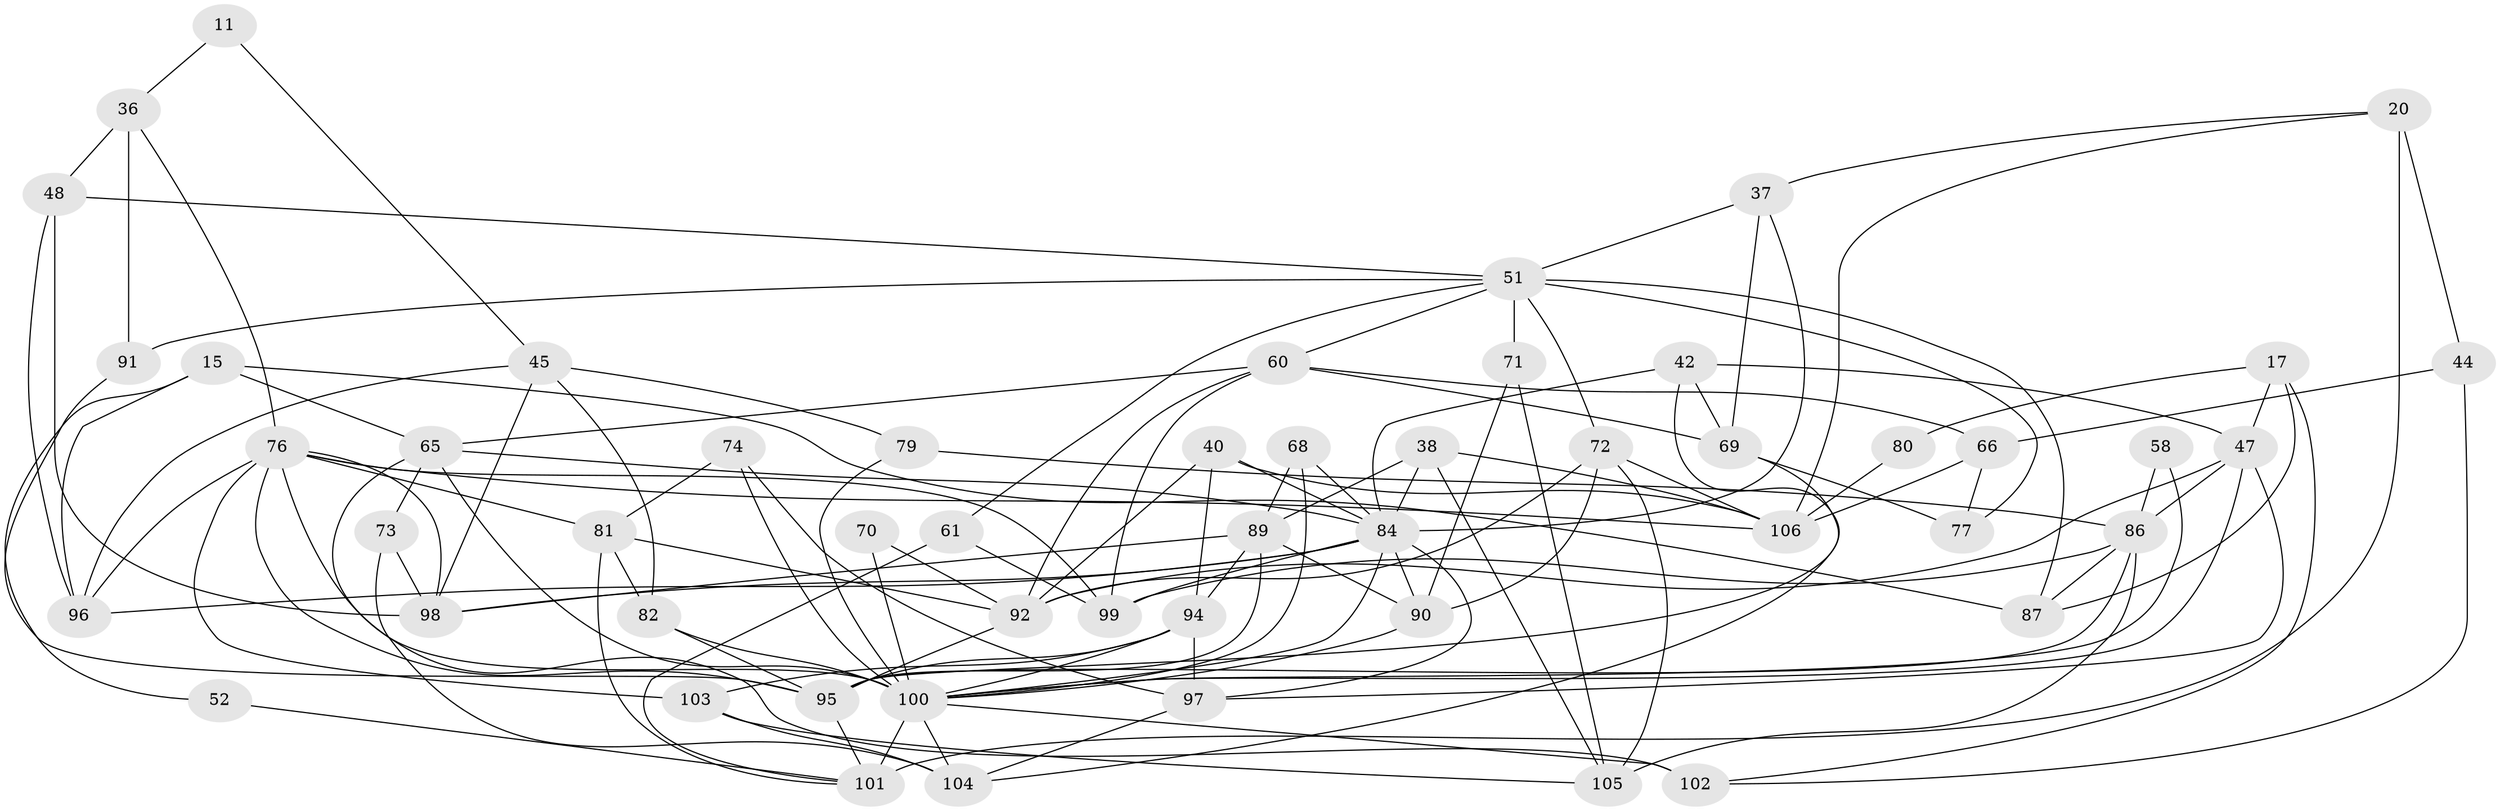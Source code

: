 // original degree distribution, {5: 0.19811320754716982, 3: 0.32075471698113206, 4: 0.25471698113207547, 6: 0.1320754716981132, 2: 0.08490566037735849, 7: 0.009433962264150943}
// Generated by graph-tools (version 1.1) at 2025/52/03/04/25 21:52:18]
// undirected, 53 vertices, 130 edges
graph export_dot {
graph [start="1"]
  node [color=gray90,style=filled];
  11;
  15;
  17;
  20;
  36;
  37 [super="+7"];
  38;
  40;
  42 [super="+24"];
  44;
  45 [super="+39"];
  47 [super="+23"];
  48;
  51 [super="+33"];
  52;
  58;
  60;
  61 [super="+43"];
  65 [super="+27+46"];
  66;
  68;
  69;
  70;
  71;
  72 [super="+1"];
  73;
  74;
  76 [super="+31+63"];
  77;
  79;
  80;
  81;
  82 [super="+62"];
  84 [super="+16+75+55"];
  86 [super="+5"];
  87;
  89 [super="+12+49"];
  90 [super="+83"];
  91 [super="+53"];
  92 [super="+64"];
  94 [super="+57+10"];
  95 [super="+88"];
  96 [super="+93"];
  97 [super="+14"];
  98 [super="+41"];
  99 [super="+25"];
  100 [super="+85+67+8+78"];
  101 [super="+19+54"];
  102;
  103 [super="+59"];
  104;
  105 [super="+34"];
  106 [super="+13"];
  11 -- 36;
  11 -- 45;
  15 -- 87;
  15 -- 52;
  15 -- 96;
  15 -- 65;
  17 -- 87;
  17 -- 102;
  17 -- 80;
  17 -- 47;
  20 -- 44;
  20 -- 101 [weight=2];
  20 -- 106;
  20 -- 37;
  36 -- 48;
  36 -- 91 [weight=2];
  36 -- 76;
  37 -- 51;
  37 -- 69;
  37 -- 84;
  38 -- 89;
  38 -- 105;
  38 -- 106;
  38 -- 84;
  40 -- 106 [weight=2];
  40 -- 92;
  40 -- 84;
  40 -- 94;
  42 -- 47 [weight=2];
  42 -- 104;
  42 -- 69;
  42 -- 84;
  44 -- 66;
  44 -- 102;
  45 -- 82;
  45 -- 98;
  45 -- 96;
  45 -- 79;
  47 -- 86 [weight=2];
  47 -- 92 [weight=2];
  47 -- 100;
  47 -- 97;
  48 -- 51;
  48 -- 96 [weight=2];
  48 -- 98;
  51 -- 60;
  51 -- 71 [weight=2];
  51 -- 72;
  51 -- 87;
  51 -- 91;
  51 -- 77;
  51 -- 61;
  52 -- 101;
  58 -- 86;
  58 -- 100;
  60 -- 66;
  60 -- 92;
  60 -- 69;
  60 -- 99;
  60 -- 65;
  61 -- 99;
  61 -- 101;
  65 -- 102 [weight=2];
  65 -- 84 [weight=2];
  65 -- 73;
  65 -- 100;
  66 -- 106 [weight=2];
  66 -- 77;
  68 -- 89;
  68 -- 84;
  68 -- 100;
  69 -- 77;
  69 -- 95;
  70 -- 92;
  70 -- 100;
  71 -- 90;
  71 -- 105;
  72 -- 90;
  72 -- 106 [weight=2];
  72 -- 92;
  72 -- 105;
  73 -- 104;
  73 -- 98;
  74 -- 81;
  74 -- 100 [weight=2];
  74 -- 97;
  76 -- 99;
  76 -- 103;
  76 -- 96 [weight=2];
  76 -- 81;
  76 -- 95 [weight=3];
  76 -- 98 [weight=2];
  76 -- 106;
  76 -- 100 [weight=3];
  79 -- 86;
  79 -- 100;
  80 -- 106;
  81 -- 92;
  81 -- 82;
  81 -- 101;
  82 -- 95;
  82 -- 100;
  84 -- 99 [weight=3];
  84 -- 97;
  84 -- 98;
  84 -- 96;
  84 -- 90;
  84 -- 100;
  86 -- 87;
  86 -- 99 [weight=2];
  86 -- 105;
  86 -- 95;
  89 -- 94 [weight=2];
  89 -- 98;
  89 -- 95 [weight=2];
  89 -- 90;
  90 -- 100;
  91 -- 95;
  92 -- 95;
  94 -- 97;
  94 -- 95;
  94 -- 103;
  94 -- 100 [weight=2];
  95 -- 101;
  97 -- 104;
  100 -- 102;
  100 -- 101 [weight=3];
  100 -- 104;
  103 -- 104;
  103 -- 105;
}
